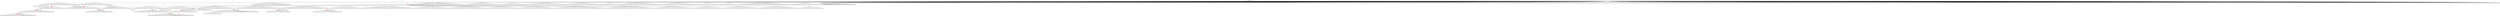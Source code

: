 digraph g {
	"58" -> "59";
	"59" [label="43"];
	"51" -> "52";
	"52" [color=indianred1, style=filled, label="2"];
	"50" -> "51";
	"51" [label="35"];
	"49" -> "50";
	"50" [color=indianred1, style=filled, label="10"];
	"48" -> "49";
	"49" [label="2"];
	"47" -> "48";
	"48" [color=indianred1, style=filled, label="9"];
	"46" -> "47";
	"47" [label="10"];
	"44" -> "45";
	"45" [color=indianred1, style=filled, label="12"];
	"43" -> "44";
	"44" [label="46"];
	"37" -> "38";
	"38" [color=indianred1, style=filled, label="50"];
	"36" -> "37";
	"37" [label="11"];
	"31" -> "32";
	"32" [label="14"];
	"29" -> "30";
	"30" [color=indianred1, style=filled, label="26"];
	"28" -> "29";
	"29" [label="44"];
	"23" -> "24";
	"24" [color=indianred1, style=filled, label="33"];
	"22" -> "23";
	"23" [label="19"];
	"21" -> "22";
	"22" [color=indianred1, style=filled, label="48"];
	"20" -> "21";
	"21" [label="33"];
	"20" -> "25";
	"25" [label="5"];
	"17" -> "18";
	"18" [label="39"];
	"16" -> "17";
	"17" [color=indianred1, style=filled, label="16"];
	"15" -> "16";
	"16" [label="7"];
	"9" -> "10";
	"10" [color=indianred1, style=filled, label="13"];
	"8" -> "9";
	"9" [label="20"];
	"5" -> "6";
	"6" [color=indianred1, style=filled, label="41"];
	"4" -> "5";
	"5" [label="8"];
	"3" -> "4";
	"4" [label="41"];
	"3" -> "7";
	"7" [label="18"];
	"3" -> "8";
	"8" [label="13"];
	"3" -> "11";
	"11" [label="36"];
	"3" -> "12";
	"12" [label="6"];
	"3" -> "13";
	"13" [label="28"];
	"3" -> "14";
	"14" [label="40"];
	"3" -> "15";
	"15" [label="16"];
	"3" -> "19";
	"19" [label="38"];
	"3" -> "20";
	"20" [label="48"];
	"3" -> "26";
	"26" [label="32"];
	"3" -> "27";
	"27" [label="49"];
	"3" -> "28";
	"28" [label="26"];
	"3" -> "31";
	"31" [label="4"];
	"3" -> "33";
	"33" [label="27"];
	"3" -> "34";
	"34" [label="47"];
	"3" -> "35";
	"35" [label="22"];
	"3" -> "36";
	"36" [label="50"];
	"3" -> "39";
	"39" [label="31"];
	"2" -> "3";
	"3" [color=indianred1, style=filled, label="3"];
	"0" -> "1";
	"1" [label="37"];
	"0" -> "2";
	"2" [label="3"];
	"0" -> "40";
	"40" [label="1"];
	"0" -> "41";
	"41" [label="15"];
	"0" -> "42";
	"42" [label="24"];
	"0" -> "43";
	"43" [label="12"];
	"0" -> "46";
	"46" [label="9"];
	"0" -> "53";
	"53" [label="34"];
	"0" -> "54";
	"54" [label="21"];
	"0" -> "55";
	"55" [label="42"];
	"0" -> "56";
	"56" [label="17"];
	"0" -> "57";
	"57" [label="45"];
	"0" -> "58";
	"58" [label="23"];
	"0" -> "60";
	"60" [label="30"];
	"0" -> "61";
	"61" [label="29"];
	"0" -> "62";
	"62" [label="25"];
	"0" [label="germline"];
	"0" -> "cell1";
	"cell1" [shape=box];
	"0" -> "cell2";
	"cell2" [shape=box];
	"20" -> "cell3";
	"cell3" [shape=box];
	"0" -> "cell4";
	"cell4" [shape=box];
	"11" -> "cell5";
	"cell5" [shape=box];
	"0" -> "cell6";
	"cell6" [shape=box];
	"58" -> "cell7";
	"cell7" [shape=box];
	"0" -> "cell8";
	"cell8" [shape=box];
	"0" -> "cell9";
	"cell9" [shape=box];
	"19" -> "cell10";
	"cell10" [shape=box];
	"1" -> "cell11";
	"cell11" [shape=box];
	"13" -> "cell12";
	"cell12" [shape=box];
	"24" -> "cell13";
	"cell13" [shape=box];
	"25" -> "cell14";
	"cell14" [shape=box];
	"0" -> "cell15";
	"cell15" [shape=box];
	"53" -> "cell16";
	"cell16" [shape=box];
	"38" -> "cell17";
	"cell17" [shape=box];
	"0" -> "cell18";
	"cell18" [shape=box];
	"27" -> "cell19";
	"cell19" [shape=box];
	"44" -> "cell20";
	"cell20" [shape=box];
	"0" -> "cell21";
	"cell21" [shape=box];
	"30" -> "cell22";
	"cell22" [shape=box];
	"0" -> "cell23";
	"cell23" [shape=box];
	"55" -> "cell24";
	"cell24" [shape=box];
	"0" -> "cell25";
	"cell25" [shape=box];
	"0" -> "cell26";
	"cell26" [shape=box];
	"0" -> "cell27";
	"cell27" [shape=box];
	"26" -> "cell28";
	"cell28" [shape=box];
	"0" -> "cell29";
	"cell29" [shape=box];
	"42" -> "cell30";
	"cell30" [shape=box];
	"14" -> "cell31";
	"cell31" [shape=box];
	"0" -> "cell32";
	"cell32" [shape=box];
	"12" -> "cell33";
	"cell33" [shape=box];
	"34" -> "cell34";
	"cell34" [shape=box];
	"0" -> "cell35";
	"cell35" [shape=box];
	"0" -> "cell36";
	"cell36" [shape=box];
	"0" -> "cell37";
	"cell37" [shape=box];
	"0" -> "cell38";
	"cell38" [shape=box];
	"0" -> "cell39";
	"cell39" [shape=box];
	"14" -> "cell40";
	"cell40" [shape=box];
	"4" -> "cell41";
	"cell41" [shape=box];
	"0" -> "cell42";
	"cell42" [shape=box];
	"0" -> "cell43";
	"cell43" [shape=box];
	"0" -> "cell44";
	"cell44" [shape=box];
	"0" -> "cell45";
	"cell45" [shape=box];
	"27" -> "cell46";
	"cell46" [shape=box];
	"0" -> "cell47";
	"cell47" [shape=box];
	"0" -> "cell48";
	"cell48" [shape=box];
	"0" -> "cell49";
	"cell49" [shape=box];
	"0" -> "cell50";
	"cell50" [shape=box];
	"0" -> "cell51";
	"cell51" [shape=box];
	"18" -> "cell52";
	"cell52" [shape=box];
	"28" -> "cell53";
	"cell53" [shape=box];
	"4" -> "cell54";
	"cell54" [shape=box];
	"57" -> "cell55";
	"cell55" [shape=box];
	"62" -> "cell56";
	"cell56" [shape=box];
	"0" -> "cell57";
	"cell57" [shape=box];
	"4" -> "cell58";
	"cell58" [shape=box];
	"0" -> "cell59";
	"cell59" [shape=box];
	"0" -> "cell60";
	"cell60" [shape=box];
	"6" -> "cell61";
	"cell61" [shape=box];
	"0" -> "cell62";
	"cell62" [shape=box];
	"0" -> "cell63";
	"cell63" [shape=box];
	"0" -> "cell64";
	"cell64" [shape=box];
	"43" -> "cell65";
	"cell65" [shape=box];
	"0" -> "cell66";
	"cell66" [shape=box];
	"46" -> "cell67";
	"cell67" [shape=box];
	"0" -> "cell68";
	"cell68" [shape=box];
	"0" -> "cell69";
	"cell69" [shape=box];
	"0" -> "cell70";
	"cell70" [shape=box];
	"0" -> "cell71";
	"cell71" [shape=box];
	"0" -> "cell72";
	"cell72" [shape=box];
	"0" -> "cell73";
	"cell73" [shape=box];
	"0" -> "cell74";
	"cell74" [shape=box];
	"17" -> "cell75";
	"cell75" [shape=box];
	"57" -> "cell76";
	"cell76" [shape=box];
	"12" -> "cell77";
	"cell77" [shape=box];
	"13" -> "cell78";
	"cell78" [shape=box];
	"26" -> "cell79";
	"cell79" [shape=box];
	"0" -> "cell80";
	"cell80" [shape=box];
	"0" -> "cell81";
	"cell81" [shape=box];
	"0" -> "cell82";
	"cell82" [shape=box];
	"0" -> "cell83";
	"cell83" [shape=box];
	"0" -> "cell84";
	"cell84" [shape=box];
	"0" -> "cell85";
	"cell85" [shape=box];
	"0" -> "cell86";
	"cell86" [shape=box];
	"60" -> "cell87";
	"cell87" [shape=box];
	"0" -> "cell88";
	"cell88" [shape=box];
	"0" -> "cell89";
	"cell89" [shape=box];
	"15" -> "cell90";
	"cell90" [shape=box];
	"60" -> "cell91";
	"cell91" [shape=box];
	"0" -> "cell92";
	"cell92" [shape=box];
	"6" -> "cell93";
	"cell93" [shape=box];
	"11" -> "cell94";
	"cell94" [shape=box];
	"54" -> "cell95";
	"cell95" [shape=box];
	"0" -> "cell96";
	"cell96" [shape=box];
	"0" -> "cell97";
	"cell97" [shape=box];
	"7" -> "cell98";
	"cell98" [shape=box];
	"0" -> "cell99";
	"cell99" [shape=box];
	"28" -> "cell100";
	"cell100" [shape=box];
	"0" -> "cell101";
	"cell101" [shape=box];
	"0" -> "cell102";
	"cell102" [shape=box];
	"46" -> "cell103";
	"cell103" [shape=box];
	"19" -> "cell104";
	"cell104" [shape=box];
	"0" -> "cell105";
	"cell105" [shape=box];
	"60" -> "cell106";
	"cell106" [shape=box];
	"58" -> "cell107";
	"cell107" [shape=box];
	"0" -> "cell108";
	"cell108" [shape=box];
	"59" -> "cell109";
	"cell109" [shape=box];
	"0" -> "cell110";
	"cell110" [shape=box];
	"0" -> "cell111";
	"cell111" [shape=box];
	"10" -> "cell112";
	"cell112" [shape=box];
	"0" -> "cell113";
	"cell113" [shape=box];
	"0" -> "cell114";
	"cell114" [shape=box];
	"33" -> "cell115";
	"cell115" [shape=box];
	"0" -> "cell116";
	"cell116" [shape=box];
	"0" -> "cell117";
	"cell117" [shape=box];
	"31" -> "cell118";
	"cell118" [shape=box];
	"0" -> "cell119";
	"cell119" [shape=box];
	"32" -> "cell120";
	"cell120" [shape=box];
	"0" -> "cell121";
	"cell121" [shape=box];
	"0" -> "cell122";
	"cell122" [shape=box];
	"0" -> "cell123";
	"cell123" [shape=box];
	"57" -> "cell124";
	"cell124" [shape=box];
	"36" -> "cell125";
	"cell125" [shape=box];
	"4" -> "cell126";
	"cell126" [shape=box];
	"52" -> "cell127";
	"cell127" [shape=box];
	"17" -> "cell128";
	"cell128" [shape=box];
	"49" -> "cell129";
	"cell129" [shape=box];
	"5" -> "cell130";
	"cell130" [shape=box];
	"0" -> "cell131";
	"cell131" [shape=box];
	"0" -> "cell132";
	"cell132" [shape=box];
	"0" -> "cell133";
	"cell133" [shape=box];
	"50" -> "cell134";
	"cell134" [shape=box];
	"0" -> "cell135";
	"cell135" [shape=box];
	"0" -> "cell136";
	"cell136" [shape=box];
	"12" -> "cell137";
	"cell137" [shape=box];
	"0" -> "cell138";
	"cell138" [shape=box];
	"0" -> "cell139";
	"cell139" [shape=box];
	"7" -> "cell140";
	"cell140" [shape=box];
	"54" -> "cell141";
	"cell141" [shape=box];
	"19" -> "cell142";
	"cell142" [shape=box];
	"0" -> "cell143";
	"cell143" [shape=box];
	"0" -> "cell144";
	"cell144" [shape=box];
	"26" -> "cell145";
	"cell145" [shape=box];
	"0" -> "cell146";
	"cell146" [shape=box];
	"60" -> "cell147";
	"cell147" [shape=box];
	"34" -> "cell148";
	"cell148" [shape=box];
	"45" -> "cell149";
	"cell149" [shape=box];
	"0" -> "cell150";
	"cell150" [shape=box];
	"0" -> "cell151";
	"cell151" [shape=box];
	"29" -> "cell152";
	"cell152" [shape=box];
	"27" -> "cell153";
	"cell153" [shape=box];
	"10" -> "cell154";
	"cell154" [shape=box];
	"0" -> "cell155";
	"cell155" [shape=box];
	"14" -> "cell156";
	"cell156" [shape=box];
	"0" -> "cell157";
	"cell157" [shape=box];
	"33" -> "cell158";
	"cell158" [shape=box];
	"0" -> "cell159";
	"cell159" [shape=box];
	"17" -> "cell160";
	"cell160" [shape=box];
	"0" -> "cell161";
	"cell161" [shape=box];
	"0" -> "cell162";
	"cell162" [shape=box];
	"0" -> "cell163";
	"cell163" [shape=box];
	"41" -> "cell164";
	"cell164" [shape=box];
	"0" -> "cell165";
	"cell165" [shape=box];
	"7" -> "cell166";
	"cell166" [shape=box];
	"7" -> "cell167";
	"cell167" [shape=box];
	"10" -> "cell168";
	"cell168" [shape=box];
	"20" -> "cell169";
	"cell169" [shape=box];
	"15" -> "cell170";
	"cell170" [shape=box];
	"7" -> "cell171";
	"cell171" [shape=box];
	"0" -> "cell172";
	"cell172" [shape=box];
	"0" -> "cell173";
	"cell173" [shape=box];
	"30" -> "cell174";
	"cell174" [shape=box];
	"0" -> "cell175";
	"cell175" [shape=box];
	"30" -> "cell176";
	"cell176" [shape=box];
	"1" -> "cell177";
	"cell177" [shape=box];
	"0" -> "cell178";
	"cell178" [shape=box];
	"0" -> "cell179";
	"cell179" [shape=box];
	"28" -> "cell180";
	"cell180" [shape=box];
	"47" -> "cell181";
	"cell181" [shape=box];
	"0" -> "cell182";
	"cell182" [shape=box];
	"52" -> "cell183";
	"cell183" [shape=box];
	"34" -> "cell184";
	"cell184" [shape=box];
	"0" -> "cell185";
	"cell185" [shape=box];
	"4" -> "cell186";
	"cell186" [shape=box];
	"20" -> "cell187";
	"cell187" [shape=box];
	"7" -> "cell188";
	"cell188" [shape=box];
	"0" -> "cell189";
	"cell189" [shape=box];
	"62" -> "cell190";
	"cell190" [shape=box];
	"54" -> "cell191";
	"cell191" [shape=box];
	"15" -> "cell192";
	"cell192" [shape=box];
	"42" -> "cell193";
	"cell193" [shape=box];
	"0" -> "cell194";
	"cell194" [shape=box];
	"0" -> "cell195";
	"cell195" [shape=box];
	"0" -> "cell196";
	"cell196" [shape=box];
	"0" -> "cell197";
	"cell197" [shape=box];
	"0" -> "cell198";
	"cell198" [shape=box];
	"26" -> "cell199";
	"cell199" [shape=box];
	"39" -> "cell200";
	"cell200" [shape=box];
	"15" -> "cell201";
	"cell201" [shape=box];
	"0" -> "cell202";
	"cell202" [shape=box];
	"0" -> "cell203";
	"cell203" [shape=box];
	"57" -> "cell204";
	"cell204" [shape=box];
	"11" -> "cell205";
	"cell205" [shape=box];
	"50" -> "cell206";
	"cell206" [shape=box];
	"0" -> "cell207";
	"cell207" [shape=box];
	"0" -> "cell208";
	"cell208" [shape=box];
	"56" -> "cell209";
	"cell209" [shape=box];
	"24" -> "cell210";
	"cell210" [shape=box];
	"1" -> "cell211";
	"cell211" [shape=box];
	"0" -> "cell212";
	"cell212" [shape=box];
	"0" -> "cell213";
	"cell213" [shape=box];
	"8" -> "cell214";
	"cell214" [shape=box];
	"34" -> "cell215";
	"cell215" [shape=box];
	"0" -> "cell216";
	"cell216" [shape=box];
	"0" -> "cell217";
	"cell217" [shape=box];
	"57" -> "cell218";
	"cell218" [shape=box];
	"12" -> "cell219";
	"cell219" [shape=box];
	"0" -> "cell220";
	"cell220" [shape=box];
	"0" -> "cell221";
	"cell221" [shape=box];
	"6" -> "cell222";
	"cell222" [shape=box];
	"2" -> "cell223";
	"cell223" [shape=box];
	"26" -> "cell224";
	"cell224" [shape=box];
	"0" -> "cell225";
	"cell225" [shape=box];
	"0" -> "cell226";
	"cell226" [shape=box];
	"52" -> "cell227";
	"cell227" [shape=box];
	"0" -> "cell228";
	"cell228" [shape=box];
	"13" -> "cell229";
	"cell229" [shape=box];
	"0" -> "cell230";
	"cell230" [shape=box];
	"24" -> "cell231";
	"cell231" [shape=box];
	"33" -> "cell232";
	"cell232" [shape=box];
	"33" -> "cell233";
	"cell233" [shape=box];
	"62" -> "cell234";
	"cell234" [shape=box];
	"58" -> "cell235";
	"cell235" [shape=box];
	"2" -> "cell236";
	"cell236" [shape=box];
	"0" -> "cell237";
	"cell237" [shape=box];
	"0" -> "cell238";
	"cell238" [shape=box];
	"0" -> "cell239";
	"cell239" [shape=box];
	"0" -> "cell240";
	"cell240" [shape=box];
	"0" -> "cell241";
	"cell241" [shape=box];
	"42" -> "cell242";
	"cell242" [shape=box];
	"29" -> "cell243";
	"cell243" [shape=box];
	"56" -> "cell244";
	"cell244" [shape=box];
	"0" -> "cell245";
	"cell245" [shape=box];
	"0" -> "cell246";
	"cell246" [shape=box];
	"53" -> "cell247";
	"cell247" [shape=box];
	"0" -> "cell248";
	"cell248" [shape=box];
	"12" -> "cell249";
	"cell249" [shape=box];
	"0" -> "cell250";
	"cell250" [shape=box];
	"0" -> "cell251";
	"cell251" [shape=box];
	"39" -> "cell252";
	"cell252" [shape=box];
	"59" -> "cell253";
	"cell253" [shape=box];
	"54" -> "cell254";
	"cell254" [shape=box];
	"30" -> "cell255";
	"cell255" [shape=box];
	"38" -> "cell256";
	"cell256" [shape=box];
	"0" -> "cell257";
	"cell257" [shape=box];
	"43" -> "cell258";
	"cell258" [shape=box];
	"12" -> "cell259";
	"cell259" [shape=box];
	"0" -> "cell260";
	"cell260" [shape=box];
	"57" -> "cell261";
	"cell261" [shape=box];
	"0" -> "cell262";
	"cell262" [shape=box];
	"0" -> "cell263";
	"cell263" [shape=box];
	"48" -> "cell264";
	"cell264" [shape=box];
	"43" -> "cell265";
	"cell265" [shape=box];
	"0" -> "cell266";
	"cell266" [shape=box];
	"54" -> "cell267";
	"cell267" [shape=box];
	"0" -> "cell268";
	"cell268" [shape=box];
	"62" -> "cell269";
	"cell269" [shape=box];
	"0" -> "cell270";
	"cell270" [shape=box];
	"0" -> "cell271";
	"cell271" [shape=box];
	"0" -> "cell272";
	"cell272" [shape=box];
	"12" -> "cell273";
	"cell273" [shape=box];
	"2" -> "cell274";
	"cell274" [shape=box];
	"0" -> "cell275";
	"cell275" [shape=box];
	"0" -> "cell276";
	"cell276" [shape=box];
	"48" -> "cell277";
	"cell277" [shape=box];
	"0" -> "cell278";
	"cell278" [shape=box];
	"30" -> "cell279";
	"cell279" [shape=box];
	"25" -> "cell280";
	"cell280" [shape=box];
	"0" -> "cell281";
	"cell281" [shape=box];
	"0" -> "cell282";
	"cell282" [shape=box];
	"10" -> "cell283";
	"cell283" [shape=box];
	"0" -> "cell284";
	"cell284" [shape=box];
	"10" -> "cell285";
	"cell285" [shape=box];
	"55" -> "cell286";
	"cell286" [shape=box];
	"25" -> "cell287";
	"cell287" [shape=box];
	"0" -> "cell288";
	"cell288" [shape=box];
	"0" -> "cell289";
	"cell289" [shape=box];
	"0" -> "cell290";
	"cell290" [shape=box];
	"0" -> "cell291";
	"cell291" [shape=box];
	"10" -> "cell292";
	"cell292" [shape=box];
	"0" -> "cell293";
	"cell293" [shape=box];
	"24" -> "cell294";
	"cell294" [shape=box];
	"0" -> "cell295";
	"cell295" [shape=box];
	"33" -> "cell296";
	"cell296" [shape=box];
	"41" -> "cell297";
	"cell297" [shape=box];
	"0" -> "cell298";
	"cell298" [shape=box];
	"7" -> "cell299";
	"cell299" [shape=box];
	"0" -> "cell300";
	"cell300" [shape=box];
	"0" -> "cell301";
	"cell301" [shape=box];
	"0" -> "cell302";
	"cell302" [shape=box];
	"0" -> "cell303";
	"cell303" [shape=box];
	"0" -> "cell304";
	"cell304" [shape=box];
	"35" -> "cell305";
	"cell305" [shape=box];
	"0" -> "cell306";
	"cell306" [shape=box];
	"0" -> "cell307";
	"cell307" [shape=box];
	"0" -> "cell308";
	"cell308" [shape=box];
	"39" -> "cell309";
	"cell309" [shape=box];
	"0" -> "cell310";
	"cell310" [shape=box];
	"8" -> "cell311";
	"cell311" [shape=box];
	"0" -> "cell312";
	"cell312" [shape=box];
	"0" -> "cell313";
	"cell313" [shape=box];
	"12" -> "cell314";
	"cell314" [shape=box];
	"0" -> "cell315";
	"cell315" [shape=box];
	"0" -> "cell316";
	"cell316" [shape=box];
	"0" -> "cell317";
	"cell317" [shape=box];
	"0" -> "cell318";
	"cell318" [shape=box];
	"0" -> "cell319";
	"cell319" [shape=box];
	"35" -> "cell320";
	"cell320" [shape=box];
	"42" -> "cell321";
	"cell321" [shape=box];
	"13" -> "cell322";
	"cell322" [shape=box];
	"27" -> "cell323";
	"cell323" [shape=box];
	"0" -> "cell324";
	"cell324" [shape=box];
	"0" -> "cell325";
	"cell325" [shape=box];
	"35" -> "cell326";
	"cell326" [shape=box];
	"41" -> "cell327";
	"cell327" [shape=box];
	"60" -> "cell328";
	"cell328" [shape=box];
	"0" -> "cell329";
	"cell329" [shape=box];
	"0" -> "cell330";
	"cell330" [shape=box];
	"25" -> "cell331";
	"cell331" [shape=box];
	"4" -> "cell332";
	"cell332" [shape=box];
	"0" -> "cell333";
	"cell333" [shape=box];
	"61" -> "cell334";
	"cell334" [shape=box];
	"0" -> "cell335";
	"cell335" [shape=box];
	"1" -> "cell336";
	"cell336" [shape=box];
	"0" -> "cell337";
	"cell337" [shape=box];
	"17" -> "cell338";
	"cell338" [shape=box];
	"0" -> "cell339";
	"cell339" [shape=box];
	"0" -> "cell340";
	"cell340" [shape=box];
	"0" -> "cell341";
	"cell341" [shape=box];
	"0" -> "cell342";
	"cell342" [shape=box];
	"0" -> "cell343";
	"cell343" [shape=box];
	"14" -> "cell344";
	"cell344" [shape=box];
	"0" -> "cell345";
	"cell345" [shape=box];
	"0" -> "cell346";
	"cell346" [shape=box];
	"0" -> "cell347";
	"cell347" [shape=box];
	"16" -> "cell348";
	"cell348" [shape=box];
	"0" -> "cell349";
	"cell349" [shape=box];
	"4" -> "cell350";
	"cell350" [shape=box];
	"0" -> "cell351";
	"cell351" [shape=box];
	"0" -> "cell352";
	"cell352" [shape=box];
	"35" -> "cell353";
	"cell353" [shape=box];
	"0" -> "cell354";
	"cell354" [shape=box];
	"39" -> "cell355";
	"cell355" [shape=box];
	"0" -> "cell356";
	"cell356" [shape=box];
	"0" -> "cell357";
	"cell357" [shape=box];
	"48" -> "cell358";
	"cell358" [shape=box];
	"0" -> "cell359";
	"cell359" [shape=box];
	"0" -> "cell360";
	"cell360" [shape=box];
	"58" -> "cell361";
	"cell361" [shape=box];
	"22" -> "cell362";
	"cell362" [shape=box];
	"0" -> "cell363";
	"cell363" [shape=box];
	"2" -> "cell364";
	"cell364" [shape=box];
	"14" -> "cell365";
	"cell365" [shape=box];
	"36" -> "cell366";
	"cell366" [shape=box];
	"0" -> "cell367";
	"cell367" [shape=box];
	"59" -> "cell368";
	"cell368" [shape=box];
	"61" -> "cell369";
	"cell369" [shape=box];
	"0" -> "cell370";
	"cell370" [shape=box];
	"0" -> "cell371";
	"cell371" [shape=box];
	"45" -> "cell372";
	"cell372" [shape=box];
	"0" -> "cell373";
	"cell373" [shape=box];
	"0" -> "cell374";
	"cell374" [shape=box];
	"60" -> "cell375";
	"cell375" [shape=box];
	"0" -> "cell376";
	"cell376" [shape=box];
	"46" -> "cell377";
	"cell377" [shape=box];
	"0" -> "cell378";
	"cell378" [shape=box];
	"0" -> "cell379";
	"cell379" [shape=box];
	"19" -> "cell380";
	"cell380" [shape=box];
	"53" -> "cell381";
	"cell381" [shape=box];
	"0" -> "cell382";
	"cell382" [shape=box];
	"0" -> "cell383";
	"cell383" [shape=box];
	"0" -> "cell384";
	"cell384" [shape=box];
	"0" -> "cell385";
	"cell385" [shape=box];
	"0" -> "cell386";
	"cell386" [shape=box];
	"7" -> "cell387";
	"cell387" [shape=box];
	"46" -> "cell388";
	"cell388" [shape=box];
	"0" -> "cell389";
	"cell389" [shape=box];
	"4" -> "cell390";
	"cell390" [shape=box];
	"0" -> "cell391";
	"cell391" [shape=box];
	"17" -> "cell392";
	"cell392" [shape=box];
	"0" -> "cell393";
	"cell393" [shape=box];
	"14" -> "cell394";
	"cell394" [shape=box];
	"0" -> "cell395";
	"cell395" [shape=box];
	"43" -> "cell396";
	"cell396" [shape=box];
	"0" -> "cell397";
	"cell397" [shape=box];
	"0" -> "cell398";
	"cell398" [shape=box];
	"0" -> "cell399";
	"cell399" [shape=box];
	"43" -> "cell400";
	"cell400" [shape=box];
	"0" -> "cell401";
	"cell401" [shape=box];
	"15" -> "cell402";
	"cell402" [shape=box];
	"0" -> "cell403";
	"cell403" [shape=box];
	"8" -> "cell404";
	"cell404" [shape=box];
	"60" -> "cell405";
	"cell405" [shape=box];
	"55" -> "cell406";
	"cell406" [shape=box];
	"30" -> "cell407";
	"cell407" [shape=box];
	"0" -> "cell408";
	"cell408" [shape=box];
	"0" -> "cell409";
	"cell409" [shape=box];
	"6" -> "cell410";
	"cell410" [shape=box];
	"6" -> "cell411";
	"cell411" [shape=box];
	"0" -> "cell412";
	"cell412" [shape=box];
	"35" -> "cell413";
	"cell413" [shape=box];
	"0" -> "cell414";
	"cell414" [shape=box];
	"56" -> "cell415";
	"cell415" [shape=box];
	"0" -> "cell416";
	"cell416" [shape=box];
	"50" -> "cell417";
	"cell417" [shape=box];
	"19" -> "cell418";
	"cell418" [shape=box];
	"11" -> "cell419";
	"cell419" [shape=box];
	"0" -> "cell420";
	"cell420" [shape=box];
	"8" -> "cell421";
	"cell421" [shape=box];
	"0" -> "cell422";
	"cell422" [shape=box];
	"36" -> "cell423";
	"cell423" [shape=box];
	"0" -> "cell424";
	"cell424" [shape=box];
	"39" -> "cell425";
	"cell425" [shape=box];
	"60" -> "cell426";
	"cell426" [shape=box];
	"12" -> "cell427";
	"cell427" [shape=box];
	"19" -> "cell428";
	"cell428" [shape=box];
	"36" -> "cell429";
	"cell429" [shape=box];
	"0" -> "cell430";
	"cell430" [shape=box];
	"0" -> "cell431";
	"cell431" [shape=box];
	"7" -> "cell432";
	"cell432" [shape=box];
	"0" -> "cell433";
	"cell433" [shape=box];
	"7" -> "cell434";
	"cell434" [shape=box];
	"62" -> "cell435";
	"cell435" [shape=box];
	"10" -> "cell436";
	"cell436" [shape=box];
	"0" -> "cell437";
	"cell437" [shape=box];
	"38" -> "cell438";
	"cell438" [shape=box];
	"0" -> "cell439";
	"cell439" [shape=box];
	"2" -> "cell440";
	"cell440" [shape=box];
	"62" -> "cell441";
	"cell441" [shape=box];
	"27" -> "cell442";
	"cell442" [shape=box];
	"14" -> "cell443";
	"cell443" [shape=box];
	"0" -> "cell444";
	"cell444" [shape=box];
	"10" -> "cell445";
	"cell445" [shape=box];
	"24" -> "cell446";
	"cell446" [shape=box];
	"0" -> "cell447";
	"cell447" [shape=box];
	"17" -> "cell448";
	"cell448" [shape=box];
	"4" -> "cell449";
	"cell449" [shape=box];
	"0" -> "cell450";
	"cell450" [shape=box];
	"14" -> "cell451";
	"cell451" [shape=box];
	"41" -> "cell452";
	"cell452" [shape=box];
	"0" -> "cell453";
	"cell453" [shape=box];
	"0" -> "cell454";
	"cell454" [shape=box];
	"50" -> "cell455";
	"cell455" [shape=box];
	"14" -> "cell456";
	"cell456" [shape=box];
	"0" -> "cell457";
	"cell457" [shape=box];
	"0" -> "cell458";
	"cell458" [shape=box];
	"11" -> "cell459";
	"cell459" [shape=box];
	"33" -> "cell460";
	"cell460" [shape=box];
	"22" -> "cell461";
	"cell461" [shape=box];
	"0" -> "cell462";
	"cell462" [shape=box];
	"0" -> "cell463";
	"cell463" [shape=box];
	"17" -> "cell464";
	"cell464" [shape=box];
	"0" -> "cell465";
	"cell465" [shape=box];
	"0" -> "cell466";
	"cell466" [shape=box];
	"0" -> "cell467";
	"cell467" [shape=box];
	"0" -> "cell468";
	"cell468" [shape=box];
	"0" -> "cell469";
	"cell469" [shape=box];
	"4" -> "cell470";
	"cell470" [shape=box];
	"0" -> "cell471";
	"cell471" [shape=box];
	"0" -> "cell472";
	"cell472" [shape=box];
	"0" -> "cell473";
	"cell473" [shape=box];
	"43" -> "cell474";
	"cell474" [shape=box];
	"0" -> "cell475";
	"cell475" [shape=box];
	"0" -> "cell476";
	"cell476" [shape=box];
	"0" -> "cell477";
	"cell477" [shape=box];
	"39" -> "cell478";
	"cell478" [shape=box];
	"0" -> "cell479";
	"cell479" [shape=box];
	"0" -> "cell480";
	"cell480" [shape=box];
	"0" -> "cell481";
	"cell481" [shape=box];
	"17" -> "cell482";
	"cell482" [shape=box];
	"0" -> "cell483";
	"cell483" [shape=box];
	"17" -> "cell484";
	"cell484" [shape=box];
	"47" -> "cell485";
	"cell485" [shape=box];
	"0" -> "cell486";
	"cell486" [shape=box];
	"62" -> "cell487";
	"cell487" [shape=box];
	"0" -> "cell488";
	"cell488" [shape=box];
	"0" -> "cell489";
	"cell489" [shape=box];
	"0" -> "cell490";
	"cell490" [shape=box];
	"26" -> "cell491";
	"cell491" [shape=box];
	"44" -> "cell492";
	"cell492" [shape=box];
	"0" -> "cell493";
	"cell493" [shape=box];
	"18" -> "cell494";
	"cell494" [shape=box];
	"0" -> "cell495";
	"cell495" [shape=box];
	"51" -> "cell496";
	"cell496" [shape=box];
	"29" -> "cell497";
	"cell497" [shape=box];
	"0" -> "cell498";
	"cell498" [shape=box];
	"50" -> "cell499";
	"cell499" [shape=box];
	"59" -> "cell500";
	"cell500" [shape=box];
	"59" -> "cell501";
	"cell501" [shape=box];
	"13" -> "cell502";
	"cell502" [shape=box];
	"0" -> "cell503";
	"cell503" [shape=box];
	"8" -> "cell504";
	"cell504" [shape=box];
	"50" -> "cell505";
	"cell505" [shape=box];
	"0" -> "cell506";
	"cell506" [shape=box];
	"0" -> "cell507";
	"cell507" [shape=box];
	"38" -> "cell508";
	"cell508" [shape=box];
	"61" -> "cell509";
	"cell509" [shape=box];
	"28" -> "cell510";
	"cell510" [shape=box];
	"26" -> "cell511";
	"cell511" [shape=box];
	"62" -> "cell512";
	"cell512" [shape=box];
	"0" -> "cell513";
	"cell513" [shape=box];
	"0" -> "cell514";
	"cell514" [shape=box];
	"8" -> "cell515";
	"cell515" [shape=box];
	"0" -> "cell516";
	"cell516" [shape=box];
	"41" -> "cell517";
	"cell517" [shape=box];
	"15" -> "cell518";
	"cell518" [shape=box];
	"0" -> "cell519";
	"cell519" [shape=box];
	"0" -> "cell520";
	"cell520" [shape=box];
	"0" -> "cell521";
	"cell521" [shape=box];
	"0" -> "cell522";
	"cell522" [shape=box];
	"0" -> "cell523";
	"cell523" [shape=box];
	"0" -> "cell524";
	"cell524" [shape=box];
	"50" -> "cell525";
	"cell525" [shape=box];
	"0" -> "cell526";
	"cell526" [shape=box];
	"36" -> "cell527";
	"cell527" [shape=box];
	"55" -> "cell528";
	"cell528" [shape=box];
	"42" -> "cell529";
	"cell529" [shape=box];
	"51" -> "cell530";
	"cell530" [shape=box];
	"45" -> "cell531";
	"cell531" [shape=box];
	"26" -> "cell532";
	"cell532" [shape=box];
	"0" -> "cell533";
	"cell533" [shape=box];
	"41" -> "cell534";
	"cell534" [shape=box];
	"53" -> "cell535";
	"cell535" [shape=box];
	"0" -> "cell536";
	"cell536" [shape=box];
	"0" -> "cell537";
	"cell537" [shape=box];
	"0" -> "cell538";
	"cell538" [shape=box];
	"38" -> "cell539";
	"cell539" [shape=box];
	"0" -> "cell540";
	"cell540" [shape=box];
	"0" -> "cell541";
	"cell541" [shape=box];
	"0" -> "cell542";
	"cell542" [shape=box];
	"6" -> "cell543";
	"cell543" [shape=box];
	"54" -> "cell544";
	"cell544" [shape=box];
	"0" -> "cell545";
	"cell545" [shape=box];
	"56" -> "cell546";
	"cell546" [shape=box];
	"40" -> "cell547";
	"cell547" [shape=box];
	"4" -> "cell548";
	"cell548" [shape=box];
	"0" -> "cell549";
	"cell549" [shape=box];
	"41" -> "cell550";
	"cell550" [shape=box];
	"0" -> "cell551";
	"cell551" [shape=box];
	"2" -> "cell552";
	"cell552" [shape=box];
	"0" -> "cell553";
	"cell553" [shape=box];
	"54" -> "cell554";
	"cell554" [shape=box];
	"0" -> "cell555";
	"cell555" [shape=box];
	"0" -> "cell556";
	"cell556" [shape=box];
	"41" -> "cell557";
	"cell557" [shape=box];
	"8" -> "cell558";
	"cell558" [shape=box];
	"30" -> "cell559";
	"cell559" [shape=box];
	"39" -> "cell560";
	"cell560" [shape=box];
	"53" -> "cell561";
	"cell561" [shape=box];
	"58" -> "cell562";
	"cell562" [shape=box];
	"0" -> "cell563";
	"cell563" [shape=box];
	"40" -> "cell564";
	"cell564" [shape=box];
	"0" -> "cell565";
	"cell565" [shape=box];
	"0" -> "cell566";
	"cell566" [shape=box];
	"0" -> "cell567";
	"cell567" [shape=box];
	"7" -> "cell568";
	"cell568" [shape=box];
	"0" -> "cell569";
	"cell569" [shape=box];
	"27" -> "cell570";
	"cell570" [shape=box];
	"0" -> "cell571";
	"cell571" [shape=box];
	"0" -> "cell572";
	"cell572" [shape=box];
	"52" -> "cell573";
	"cell573" [shape=box];
	"24" -> "cell574";
	"cell574" [shape=box];
	"0" -> "cell575";
	"cell575" [shape=box];
	"0" -> "cell576";
	"cell576" [shape=box];
	"61" -> "cell577";
	"cell577" [shape=box];
	"43" -> "cell578";
	"cell578" [shape=box];
	"0" -> "cell579";
	"cell579" [shape=box];
	"34" -> "cell580";
	"cell580" [shape=box];
	"23" -> "cell581";
	"cell581" [shape=box];
	"62" -> "cell582";
	"cell582" [shape=box];
	"0" -> "cell583";
	"cell583" [shape=box];
	"30" -> "cell584";
	"cell584" [shape=box];
	"55" -> "cell585";
	"cell585" [shape=box];
	"31" -> "cell586";
	"cell586" [shape=box];
	"35" -> "cell587";
	"cell587" [shape=box];
	"0" -> "cell588";
	"cell588" [shape=box];
	"25" -> "cell589";
	"cell589" [shape=box];
	"0" -> "cell590";
	"cell590" [shape=box];
	"35" -> "cell591";
	"cell591" [shape=box];
	"38" -> "cell592";
	"cell592" [shape=box];
	"0" -> "cell593";
	"cell593" [shape=box];
	"0" -> "cell594";
	"cell594" [shape=box];
	"0" -> "cell595";
	"cell595" [shape=box];
	"30" -> "cell596";
	"cell596" [shape=box];
	"28" -> "cell597";
	"cell597" [shape=box];
	"0" -> "cell598";
	"cell598" [shape=box];
	"46" -> "cell599";
	"cell599" [shape=box];
	"0" -> "cell600";
	"cell600" [shape=box];
	"6" -> "cell601";
	"cell601" [shape=box];
	"1" -> "cell602";
	"cell602" [shape=box];
	"13" -> "cell603";
	"cell603" [shape=box];
	"0" -> "cell604";
	"cell604" [shape=box];
	"0" -> "cell605";
	"cell605" [shape=box];
	"8" -> "cell606";
	"cell606" [shape=box];
	"0" -> "cell607";
	"cell607" [shape=box];
	"0" -> "cell608";
	"cell608" [shape=box];
	"0" -> "cell609";
	"cell609" [shape=box];
	"0" -> "cell610";
	"cell610" [shape=box];
	"0" -> "cell611";
	"cell611" [shape=box];
	"19" -> "cell612";
	"cell612" [shape=box];
	"0" -> "cell613";
	"cell613" [shape=box];
	"60" -> "cell614";
	"cell614" [shape=box];
	"4" -> "cell615";
	"cell615" [shape=box];
	"31" -> "cell616";
	"cell616" [shape=box];
	"0" -> "cell617";
	"cell617" [shape=box];
	"0" -> "cell618";
	"cell618" [shape=box];
	"0" -> "cell619";
	"cell619" [shape=box];
	"15" -> "cell620";
	"cell620" [shape=box];
	"60" -> "cell621";
	"cell621" [shape=box];
	"41" -> "cell622";
	"cell622" [shape=box];
	"0" -> "cell623";
	"cell623" [shape=box];
	"35" -> "cell624";
	"cell624" [shape=box];
	"18" -> "cell625";
	"cell625" [shape=box];
	"0" -> "cell626";
	"cell626" [shape=box];
	"20" -> "cell627";
	"cell627" [shape=box];
	"21" -> "cell628";
	"cell628" [shape=box];
	"42" -> "cell629";
	"cell629" [shape=box];
	"24" -> "cell630";
	"cell630" [shape=box];
	"60" -> "cell631";
	"cell631" [shape=box];
	"52" -> "cell632";
	"cell632" [shape=box];
	"61" -> "cell633";
	"cell633" [shape=box];
	"0" -> "cell634";
	"cell634" [shape=box];
	"7" -> "cell635";
	"cell635" [shape=box];
	"13" -> "cell636";
	"cell636" [shape=box];
	"12" -> "cell637";
	"cell637" [shape=box];
	"0" -> "cell638";
	"cell638" [shape=box];
	"52" -> "cell639";
	"cell639" [shape=box];
	"26" -> "cell640";
	"cell640" [shape=box];
	"0" -> "cell641";
	"cell641" [shape=box];
	"0" -> "cell642";
	"cell642" [shape=box];
	"0" -> "cell643";
	"cell643" [shape=box];
	"39" -> "cell644";
	"cell644" [shape=box];
	"35" -> "cell645";
	"cell645" [shape=box];
	"15" -> "cell646";
	"cell646" [shape=box];
	"0" -> "cell647";
	"cell647" [shape=box];
	"0" -> "cell648";
	"cell648" [shape=box];
	"13" -> "cell649";
	"cell649" [shape=box];
	"17" -> "cell650";
	"cell650" [shape=box];
	"55" -> "cell651";
	"cell651" [shape=box];
	"14" -> "cell652";
	"cell652" [shape=box];
	"60" -> "cell653";
	"cell653" [shape=box];
	"50" -> "cell654";
	"cell654" [shape=box];
	"0" -> "cell655";
	"cell655" [shape=box];
	"34" -> "cell656";
	"cell656" [shape=box];
	"45" -> "cell657";
	"cell657" [shape=box];
	"0" -> "cell658";
	"cell658" [shape=box];
	"2" -> "cell659";
	"cell659" [shape=box];
	"0" -> "cell660";
	"cell660" [shape=box];
	"19" -> "cell661";
	"cell661" [shape=box];
	"0" -> "cell662";
	"cell662" [shape=box];
	"0" -> "cell663";
	"cell663" [shape=box];
	"48" -> "cell664";
	"cell664" [shape=box];
	"19" -> "cell665";
	"cell665" [shape=box];
	"58" -> "cell666";
	"cell666" [shape=box];
	"0" -> "cell667";
	"cell667" [shape=box];
	"27" -> "cell668";
	"cell668" [shape=box];
	"8" -> "cell669";
	"cell669" [shape=box];
	"0" -> "cell670";
	"cell670" [shape=box];
	"0" -> "cell671";
	"cell671" [shape=box];
	"0" -> "cell672";
	"cell672" [shape=box];
	"34" -> "cell673";
	"cell673" [shape=box];
	"22" -> "cell674";
	"cell674" [shape=box];
	"0" -> "cell675";
	"cell675" [shape=box];
	"0" -> "cell676";
	"cell676" [shape=box];
	"0" -> "cell677";
	"cell677" [shape=box];
	"11" -> "cell678";
	"cell678" [shape=box];
	"24" -> "cell679";
	"cell679" [shape=box];
	"61" -> "cell680";
	"cell680" [shape=box];
	"24" -> "cell681";
	"cell681" [shape=box];
	"17" -> "cell682";
	"cell682" [shape=box];
	"0" -> "cell683";
	"cell683" [shape=box];
	"43" -> "cell684";
	"cell684" [shape=box];
	"24" -> "cell685";
	"cell685" [shape=box];
	"46" -> "cell686";
	"cell686" [shape=box];
	"52" -> "cell687";
	"cell687" [shape=box];
	"35" -> "cell688";
	"cell688" [shape=box];
	"30" -> "cell689";
	"cell689" [shape=box];
	"0" -> "cell690";
	"cell690" [shape=box];
	"0" -> "cell691";
	"cell691" [shape=box];
	"0" -> "cell692";
	"cell692" [shape=box];
	"0" -> "cell693";
	"cell693" [shape=box];
	"0" -> "cell694";
	"cell694" [shape=box];
	"0" -> "cell695";
	"cell695" [shape=box];
	"0" -> "cell696";
	"cell696" [shape=box];
	"2" -> "cell697";
	"cell697" [shape=box];
	"35" -> "cell698";
	"cell698" [shape=box];
	"0" -> "cell699";
	"cell699" [shape=box];
	"55" -> "cell700";
	"cell700" [shape=box];
	"0" -> "cell701";
	"cell701" [shape=box];
	"0" -> "cell702";
	"cell702" [shape=box];
	"48" -> "cell703";
	"cell703" [shape=box];
	"18" -> "cell704";
	"cell704" [shape=box];
	"54" -> "cell705";
	"cell705" [shape=box];
	"17" -> "cell706";
	"cell706" [shape=box];
	"0" -> "cell707";
	"cell707" [shape=box];
	"38" -> "cell708";
	"cell708" [shape=box];
	"45" -> "cell709";
	"cell709" [shape=box];
	"0" -> "cell710";
	"cell710" [shape=box];
	"0" -> "cell711";
	"cell711" [shape=box];
	"11" -> "cell712";
	"cell712" [shape=box];
	"0" -> "cell713";
	"cell713" [shape=box];
	"40" -> "cell714";
	"cell714" [shape=box];
	"0" -> "cell715";
	"cell715" [shape=box];
	"0" -> "cell716";
	"cell716" [shape=box];
	"44" -> "cell717";
	"cell717" [shape=box];
	"0" -> "cell718";
	"cell718" [shape=box];
	"55" -> "cell719";
	"cell719" [shape=box];
	"0" -> "cell720";
	"cell720" [shape=box];
	"0" -> "cell721";
	"cell721" [shape=box];
	"50" -> "cell722";
	"cell722" [shape=box];
	"13" -> "cell723";
	"cell723" [shape=box];
	"8" -> "cell724";
	"cell724" [shape=box];
	"45" -> "cell725";
	"cell725" [shape=box];
	"11" -> "cell726";
	"cell726" [shape=box];
	"8" -> "cell727";
	"cell727" [shape=box];
	"0" -> "cell728";
	"cell728" [shape=box];
	"0" -> "cell729";
	"cell729" [shape=box];
	"7" -> "cell730";
	"cell730" [shape=box];
	"0" -> "cell731";
	"cell731" [shape=box];
	"0" -> "cell732";
	"cell732" [shape=box];
	"0" -> "cell733";
	"cell733" [shape=box];
	"0" -> "cell734";
	"cell734" [shape=box];
	"0" -> "cell735";
	"cell735" [shape=box];
	"0" -> "cell736";
	"cell736" [shape=box];
	"0" -> "cell737";
	"cell737" [shape=box];
	"22" -> "cell738";
	"cell738" [shape=box];
	"0" -> "cell739";
	"cell739" [shape=box];
	"59" -> "cell740";
	"cell740" [shape=box];
	"0" -> "cell741";
	"cell741" [shape=box];
	"0" -> "cell742";
	"cell742" [shape=box];
	"19" -> "cell743";
	"cell743" [shape=box];
	"0" -> "cell744";
	"cell744" [shape=box];
	"0" -> "cell745";
	"cell745" [shape=box];
	"0" -> "cell746";
	"cell746" [shape=box];
	"14" -> "cell747";
	"cell747" [shape=box];
	"20" -> "cell748";
	"cell748" [shape=box];
	"8" -> "cell749";
	"cell749" [shape=box];
	"0" -> "cell750";
	"cell750" [shape=box];
	"0" -> "cell751";
	"cell751" [shape=box];
	"0" -> "cell752";
	"cell752" [shape=box];
	"1" -> "cell753";
	"cell753" [shape=box];
	"35" -> "cell754";
	"cell754" [shape=box];
	"0" -> "cell755";
	"cell755" [shape=box];
	"15" -> "cell756";
	"cell756" [shape=box];
	"24" -> "cell757";
	"cell757" [shape=box];
	"0" -> "cell758";
	"cell758" [shape=box];
	"0" -> "cell759";
	"cell759" [shape=box];
	"13" -> "cell760";
	"cell760" [shape=box];
	"0" -> "cell761";
	"cell761" [shape=box];
	"7" -> "cell762";
	"cell762" [shape=box];
	"18" -> "cell763";
	"cell763" [shape=box];
	"22" -> "cell764";
	"cell764" [shape=box];
	"35" -> "cell765";
	"cell765" [shape=box];
	"31" -> "cell766";
	"cell766" [shape=box];
	"0" -> "cell767";
	"cell767" [shape=box];
	"26" -> "cell768";
	"cell768" [shape=box];
	"0" -> "cell769";
	"cell769" [shape=box];
	"19" -> "cell770";
	"cell770" [shape=box];
	"30" -> "cell771";
	"cell771" [shape=box];
	"8" -> "cell772";
	"cell772" [shape=box];
	"50" -> "cell773";
	"cell773" [shape=box];
	"6" -> "cell774";
	"cell774" [shape=box];
	"0" -> "cell775";
	"cell775" [shape=box];
	"55" -> "cell776";
	"cell776" [shape=box];
	"0" -> "cell777";
	"cell777" [shape=box];
	"0" -> "cell778";
	"cell778" [shape=box];
	"1" -> "cell779";
	"cell779" [shape=box];
	"50" -> "cell780";
	"cell780" [shape=box];
	"43" -> "cell781";
	"cell781" [shape=box];
	"48" -> "cell782";
	"cell782" [shape=box];
	"0" -> "cell783";
	"cell783" [shape=box];
	"0" -> "cell784";
	"cell784" [shape=box];
	"31" -> "cell785";
	"cell785" [shape=box];
	"0" -> "cell786";
	"cell786" [shape=box];
	"13" -> "cell787";
	"cell787" [shape=box];
	"0" -> "cell788";
	"cell788" [shape=box];
	"0" -> "cell789";
	"cell789" [shape=box];
	"21" -> "cell790";
	"cell790" [shape=box];
	"21" -> "cell791";
	"cell791" [shape=box];
	"15" -> "cell792";
	"cell792" [shape=box];
	"0" -> "cell793";
	"cell793" [shape=box];
	"20" -> "cell794";
	"cell794" [shape=box];
	"2" -> "cell795";
	"cell795" [shape=box];
	"26" -> "cell796";
	"cell796" [shape=box];
	"2" -> "cell797";
	"cell797" [shape=box];
	"0" -> "cell798";
	"cell798" [shape=box];
	"34" -> "cell799";
	"cell799" [shape=box];
	"0" -> "cell800";
	"cell800" [shape=box];
	"9" -> "cell801";
	"cell801" [shape=box];
	"0" -> "cell802";
	"cell802" [shape=box];
	"33" -> "cell803";
	"cell803" [shape=box];
	"0" -> "cell804";
	"cell804" [shape=box];
	"0" -> "cell805";
	"cell805" [shape=box];
	"2" -> "cell806";
	"cell806" [shape=box];
	"0" -> "cell807";
	"cell807" [shape=box];
	"9" -> "cell808";
	"cell808" [shape=box];
	"12" -> "cell809";
	"cell809" [shape=box];
	"0" -> "cell810";
	"cell810" [shape=box];
	"0" -> "cell811";
	"cell811" [shape=box];
	"0" -> "cell812";
	"cell812" [shape=box];
	"9" -> "cell813";
	"cell813" [shape=box];
	"2" -> "cell814";
	"cell814" [shape=box];
	"42" -> "cell815";
	"cell815" [shape=box];
	"0" -> "cell816";
	"cell816" [shape=box];
	"0" -> "cell817";
	"cell817" [shape=box];
	"36" -> "cell818";
	"cell818" [shape=box];
	"0" -> "cell819";
	"cell819" [shape=box];
	"34" -> "cell820";
	"cell820" [shape=box];
	"7" -> "cell821";
	"cell821" [shape=box];
	"0" -> "cell822";
	"cell822" [shape=box];
	"46" -> "cell823";
	"cell823" [shape=box];
	"0" -> "cell824";
	"cell824" [shape=box];
	"27" -> "cell825";
	"cell825" [shape=box];
	"0" -> "cell826";
	"cell826" [shape=box];
	"27" -> "cell827";
	"cell827" [shape=box];
	"0" -> "cell828";
	"cell828" [shape=box];
	"0" -> "cell829";
	"cell829" [shape=box];
	"56" -> "cell830";
	"cell830" [shape=box];
	"0" -> "cell831";
	"cell831" [shape=box];
	"0" -> "cell832";
	"cell832" [shape=box];
	"0" -> "cell833";
	"cell833" [shape=box];
	"0" -> "cell834";
	"cell834" [shape=box];
	"0" -> "cell835";
	"cell835" [shape=box];
	"0" -> "cell836";
	"cell836" [shape=box];
	"30" -> "cell837";
	"cell837" [shape=box];
	"0" -> "cell838";
	"cell838" [shape=box];
	"0" -> "cell839";
	"cell839" [shape=box];
	"0" -> "cell840";
	"cell840" [shape=box];
	"0" -> "cell841";
	"cell841" [shape=box];
	"8" -> "cell842";
	"cell842" [shape=box];
	"50" -> "cell843";
	"cell843" [shape=box];
	"0" -> "cell844";
	"cell844" [shape=box];
	"0" -> "cell845";
	"cell845" [shape=box];
	"0" -> "cell846";
	"cell846" [shape=box];
	"0" -> "cell847";
	"cell847" [shape=box];
	"48" -> "cell848";
	"cell848" [shape=box];
	"0" -> "cell849";
	"cell849" [shape=box];
	"0" -> "cell850";
	"cell850" [shape=box];
	"0" -> "cell851";
	"cell851" [shape=box];
	"40" -> "cell852";
	"cell852" [shape=box];
	"40" -> "cell853";
	"cell853" [shape=box];
	"6" -> "cell854";
	"cell854" [shape=box];
	"58" -> "cell855";
	"cell855" [shape=box];
	"33" -> "cell856";
	"cell856" [shape=box];
	"17" -> "cell857";
	"cell857" [shape=box];
	"0" -> "cell858";
	"cell858" [shape=box];
	"0" -> "cell859";
	"cell859" [shape=box];
	"0" -> "cell860";
	"cell860" [shape=box];
	"14" -> "cell861";
	"cell861" [shape=box];
	"0" -> "cell862";
	"cell862" [shape=box];
	"0" -> "cell863";
	"cell863" [shape=box];
	"8" -> "cell864";
	"cell864" [shape=box];
	"19" -> "cell865";
	"cell865" [shape=box];
	"0" -> "cell866";
	"cell866" [shape=box];
	"36" -> "cell867";
	"cell867" [shape=box];
	"0" -> "cell868";
	"cell868" [shape=box];
	"43" -> "cell869";
	"cell869" [shape=box];
	"31" -> "cell870";
	"cell870" [shape=box];
	"12" -> "cell871";
	"cell871" [shape=box];
	"10" -> "cell872";
	"cell872" [shape=box];
	"0" -> "cell873";
	"cell873" [shape=box];
	"16" -> "cell874";
	"cell874" [shape=box];
	"0" -> "cell875";
	"cell875" [shape=box];
	"0" -> "cell876";
	"cell876" [shape=box];
	"34" -> "cell877";
	"cell877" [shape=box];
	"43" -> "cell878";
	"cell878" [shape=box];
	"2" -> "cell879";
	"cell879" [shape=box];
	"27" -> "cell880";
	"cell880" [shape=box];
	"54" -> "cell881";
	"cell881" [shape=box];
	"14" -> "cell882";
	"cell882" [shape=box];
	"19" -> "cell883";
	"cell883" [shape=box];
	"40" -> "cell884";
	"cell884" [shape=box];
	"0" -> "cell885";
	"cell885" [shape=box];
	"24" -> "cell886";
	"cell886" [shape=box];
	"0" -> "cell887";
	"cell887" [shape=box];
	"21" -> "cell888";
	"cell888" [shape=box];
	"50" -> "cell889";
	"cell889" [shape=box];
	"54" -> "cell890";
	"cell890" [shape=box];
	"46" -> "cell891";
	"cell891" [shape=box];
	"0" -> "cell892";
	"cell892" [shape=box];
	"38" -> "cell893";
	"cell893" [shape=box];
	"33" -> "cell894";
	"cell894" [shape=box];
	"7" -> "cell895";
	"cell895" [shape=box];
	"61" -> "cell896";
	"cell896" [shape=box];
	"0" -> "cell897";
	"cell897" [shape=box];
	"0" -> "cell898";
	"cell898" [shape=box];
	"0" -> "cell899";
	"cell899" [shape=box];
	"0" -> "cell900";
	"cell900" [shape=box];
	"0" -> "cell901";
	"cell901" [shape=box];
	"15" -> "cell902";
	"cell902" [shape=box];
	"0" -> "cell903";
	"cell903" [shape=box];
	"60" -> "cell904";
	"cell904" [shape=box];
	"41" -> "cell905";
	"cell905" [shape=box];
	"0" -> "cell906";
	"cell906" [shape=box];
	"52" -> "cell907";
	"cell907" [shape=box];
	"21" -> "cell908";
	"cell908" [shape=box];
	"60" -> "cell909";
	"cell909" [shape=box];
	"50" -> "cell910";
	"cell910" [shape=box];
	"60" -> "cell911";
	"cell911" [shape=box];
	"62" -> "cell912";
	"cell912" [shape=box];
	"0" -> "cell913";
	"cell913" [shape=box];
	"26" -> "cell914";
	"cell914" [shape=box];
	"0" -> "cell915";
	"cell915" [shape=box];
	"52" -> "cell916";
	"cell916" [shape=box];
	"0" -> "cell917";
	"cell917" [shape=box];
	"0" -> "cell918";
	"cell918" [shape=box];
	"60" -> "cell919";
	"cell919" [shape=box];
	"33" -> "cell920";
	"cell920" [shape=box];
	"0" -> "cell921";
	"cell921" [shape=box];
	"0" -> "cell922";
	"cell922" [shape=box];
	"0" -> "cell923";
	"cell923" [shape=box];
	"1" -> "cell924";
	"cell924" [shape=box];
	"0" -> "cell925";
	"cell925" [shape=box];
	"1" -> "cell926";
	"cell926" [shape=box];
	"20" -> "cell927";
	"cell927" [shape=box];
	"0" -> "cell928";
	"cell928" [shape=box];
	"33" -> "cell929";
	"cell929" [shape=box];
	"0" -> "cell930";
	"cell930" [shape=box];
	"0" -> "cell931";
	"cell931" [shape=box];
	"0" -> "cell932";
	"cell932" [shape=box];
	"0" -> "cell933";
	"cell933" [shape=box];
	"22" -> "cell934";
	"cell934" [shape=box];
	"0" -> "cell935";
	"cell935" [shape=box];
	"0" -> "cell936";
	"cell936" [shape=box];
	"0" -> "cell937";
	"cell937" [shape=box];
	"0" -> "cell938";
	"cell938" [shape=box];
	"0" -> "cell939";
	"cell939" [shape=box];
	"38" -> "cell940";
	"cell940" [shape=box];
	"0" -> "cell941";
	"cell941" [shape=box];
	"54" -> "cell942";
	"cell942" [shape=box];
	"45" -> "cell943";
	"cell943" [shape=box];
	"0" -> "cell944";
	"cell944" [shape=box];
	"19" -> "cell945";
	"cell945" [shape=box];
	"52" -> "cell946";
	"cell946" [shape=box];
	"0" -> "cell947";
	"cell947" [shape=box];
	"0" -> "cell948";
	"cell948" [shape=box];
	"10" -> "cell949";
	"cell949" [shape=box];
	"7" -> "cell950";
	"cell950" [shape=box];
	"62" -> "cell951";
	"cell951" [shape=box];
	"0" -> "cell952";
	"cell952" [shape=box];
	"0" -> "cell953";
	"cell953" [shape=box];
	"0" -> "cell954";
	"cell954" [shape=box];
	"39" -> "cell955";
	"cell955" [shape=box];
	"0" -> "cell956";
	"cell956" [shape=box];
	"40" -> "cell957";
	"cell957" [shape=box];
	"0" -> "cell958";
	"cell958" [shape=box];
	"36" -> "cell959";
	"cell959" [shape=box];
	"17" -> "cell960";
	"cell960" [shape=box];
	"28" -> "cell961";
	"cell961" [shape=box];
	"0" -> "cell962";
	"cell962" [shape=box];
	"20" -> "cell963";
	"cell963" [shape=box];
	"0" -> "cell964";
	"cell964" [shape=box];
	"60" -> "cell965";
	"cell965" [shape=box];
	"0" -> "cell966";
	"cell966" [shape=box];
	"36" -> "cell967";
	"cell967" [shape=box];
	"0" -> "cell968";
	"cell968" [shape=box];
	"52" -> "cell969";
	"cell969" [shape=box];
	"0" -> "cell970";
	"cell970" [shape=box];
	"61" -> "cell971";
	"cell971" [shape=box];
	"52" -> "cell972";
	"cell972" [shape=box];
	"2" -> "cell973";
	"cell973" [shape=box];
	"56" -> "cell974";
	"cell974" [shape=box];
	"0" -> "cell975";
	"cell975" [shape=box];
	"0" -> "cell976";
	"cell976" [shape=box];
	"2" -> "cell977";
	"cell977" [shape=box];
	"0" -> "cell978";
	"cell978" [shape=box];
	"0" -> "cell979";
	"cell979" [shape=box];
	"7" -> "cell980";
	"cell980" [shape=box];
	"57" -> "cell981";
	"cell981" [shape=box];
	"0" -> "cell982";
	"cell982" [shape=box];
	"0" -> "cell983";
	"cell983" [shape=box];
	"0" -> "cell984";
	"cell984" [shape=box];
	"0" -> "cell985";
	"cell985" [shape=box];
	"43" -> "cell986";
	"cell986" [shape=box];
	"58" -> "cell987";
	"cell987" [shape=box];
	"0" -> "cell988";
	"cell988" [shape=box];
	"0" -> "cell989";
	"cell989" [shape=box];
	"0" -> "cell990";
	"cell990" [shape=box];
	"0" -> "cell991";
	"cell991" [shape=box];
	"55" -> "cell992";
	"cell992" [shape=box];
	"0" -> "cell993";
	"cell993" [shape=box];
	"20" -> "cell994";
	"cell994" [shape=box];
	"0" -> "cell995";
	"cell995" [shape=box];
	"34" -> "cell996";
	"cell996" [shape=box];
	"12" -> "cell997";
	"cell997" [shape=box];
	"45" -> "cell998";
	"cell998" [shape=box];
	"0" -> "cell999";
	"cell999" [shape=box];
	"47" -> "cell1000";
	"cell1000" [shape=box];
	"42" -> "cell1001";
	"cell1001" [shape=box];
	"26" -> "cell1002";
	"cell1002" [shape=box];
	"15" -> "cell1003";
	"cell1003" [shape=box];
	"0" -> "cell1004";
	"cell1004" [shape=box];
	"0" -> "cell1005";
	"cell1005" [shape=box];
	"42" -> "cell1006";
	"cell1006" [shape=box];
	"31" -> "cell1007";
	"cell1007" [shape=box];
	"8" -> "cell1008";
	"cell1008" [shape=box];
	"0" -> "cell1009";
	"cell1009" [shape=box];
	"2" -> "cell1010";
	"cell1010" [shape=box];
	"59" -> "cell1011";
	"cell1011" [shape=box];
	"0" -> "cell1012";
	"cell1012" [shape=box];
	"0" -> "cell1013";
	"cell1013" [shape=box];
	"0" -> "cell1014";
	"cell1014" [shape=box];
	"42" -> "cell1015";
	"cell1015" [shape=box];
	"0" -> "cell1016";
	"cell1016" [shape=box];
	"41" -> "cell1017";
	"cell1017" [shape=box];
	"7" -> "cell1018";
	"cell1018" [shape=box];
	"22" -> "cell1019";
	"cell1019" [shape=box];
	"48" -> "cell1020";
	"cell1020" [shape=box];
	"35" -> "cell1021";
	"cell1021" [shape=box];
	"0" -> "cell1022";
	"cell1022" [shape=box];
	"34" -> "cell1023";
	"cell1023" [shape=box];
	"0" -> "cell1024";
	"cell1024" [shape=box];
	"31" -> "cell1025";
	"cell1025" [shape=box];
	"0" -> "cell1026";
	"cell1026" [shape=box];
	"41" -> "cell1027";
	"cell1027" [shape=box];
	"53" -> "cell1028";
	"cell1028" [shape=box];
	"0" -> "cell1029";
	"cell1029" [shape=box];
	"0" -> "cell1030";
	"cell1030" [shape=box];
	"0" -> "cell1031";
	"cell1031" [shape=box];
	"61" -> "cell1032";
	"cell1032" [shape=box];
	"0" -> "cell1033";
	"cell1033" [shape=box];
	"0" -> "cell1034";
	"cell1034" [shape=box];
	"1" -> "cell1035";
	"cell1035" [shape=box];
	"50" -> "cell1036";
	"cell1036" [shape=box];
	"39" -> "cell1037";
	"cell1037" [shape=box];
	"0" -> "cell1038";
	"cell1038" [shape=box];
	"0" -> "cell1039";
	"cell1039" [shape=box];
	"6" -> "cell1040";
	"cell1040" [shape=box];
	"0" -> "cell1041";
	"cell1041" [shape=box];
	"52" -> "cell1042";
	"cell1042" [shape=box];
	"0" -> "cell1043";
	"cell1043" [shape=box];
	"12" -> "cell1044";
	"cell1044" [shape=box];
	"0" -> "cell1045";
	"cell1045" [shape=box];
	"2" -> "cell1046";
	"cell1046" [shape=box];
	"25" -> "cell1047";
	"cell1047" [shape=box];
	"0" -> "cell1048";
	"cell1048" [shape=box];
	"38" -> "cell1049";
	"cell1049" [shape=box];
	"0" -> "cell1050";
	"cell1050" [shape=box];
	"0" -> "cell1051";
	"cell1051" [shape=box];
	"24" -> "cell1052";
	"cell1052" [shape=box];
	"0" -> "cell1053";
	"cell1053" [shape=box];
	"0" -> "cell1054";
	"cell1054" [shape=box];
	"0" -> "cell1055";
	"cell1055" [shape=box];
	"62" -> "cell1056";
	"cell1056" [shape=box];
	"0" -> "cell1057";
	"cell1057" [shape=box];
	"17" -> "cell1058";
	"cell1058" [shape=box];
	"46" -> "cell1059";
	"cell1059" [shape=box];
	"0" -> "cell1060";
	"cell1060" [shape=box];
	"45" -> "cell1061";
	"cell1061" [shape=box];
	"0" -> "cell1062";
	"cell1062" [shape=box];
	"52" -> "cell1063";
	"cell1063" [shape=box];
	"15" -> "cell1064";
	"cell1064" [shape=box];
	"0" -> "cell1065";
	"cell1065" [shape=box];
	"0" -> "cell1066";
	"cell1066" [shape=box];
	"0" -> "cell1067";
	"cell1067" [shape=box];
	"0" -> "cell1068";
	"cell1068" [shape=box];
	"0" -> "cell1069";
	"cell1069" [shape=box];
	"41" -> "cell1070";
	"cell1070" [shape=box];
	"0" -> "cell1071";
	"cell1071" [shape=box];
	"0" -> "cell1072";
	"cell1072" [shape=box];
	"0" -> "cell1073";
	"cell1073" [shape=box];
	"0" -> "cell1074";
	"cell1074" [shape=box];
	"62" -> "cell1075";
	"cell1075" [shape=box];
	"0" -> "cell1076";
	"cell1076" [shape=box];
	"0" -> "cell1077";
	"cell1077" [shape=box];
	"11" -> "cell1078";
	"cell1078" [shape=box];
	"0" -> "cell1079";
	"cell1079" [shape=box];
	"0" -> "cell1080";
	"cell1080" [shape=box];
	"22" -> "cell1081";
	"cell1081" [shape=box];
	"6" -> "cell1082";
	"cell1082" [shape=box];
	"31" -> "cell1083";
	"cell1083" [shape=box];
	"36" -> "cell1084";
	"cell1084" [shape=box];
	"55" -> "cell1085";
	"cell1085" [shape=box];
	"0" -> "cell1086";
	"cell1086" [shape=box];
	"20" -> "cell1087";
	"cell1087" [shape=box];
	"62" -> "cell1088";
	"cell1088" [shape=box];
	"20" -> "cell1089";
	"cell1089" [shape=box];
	"0" -> "cell1090";
	"cell1090" [shape=box];
	"29" -> "cell1091";
	"cell1091" [shape=box];
	"0" -> "cell1092";
	"cell1092" [shape=box];
	"0" -> "cell1093";
	"cell1093" [shape=box];
	"24" -> "cell1094";
	"cell1094" [shape=box];
	"36" -> "cell1095";
	"cell1095" [shape=box];
	"0" -> "cell1096";
	"cell1096" [shape=box];
	"54" -> "cell1097";
	"cell1097" [shape=box];
	"15" -> "cell1098";
	"cell1098" [shape=box];
	"0" -> "cell1099";
	"cell1099" [shape=box];
	"0" -> "cell1100";
	"cell1100" [shape=box];
	"40" -> "cell1101";
	"cell1101" [shape=box];
	"7" -> "cell1102";
	"cell1102" [shape=box];
	"27" -> "cell1103";
	"cell1103" [shape=box];
	"35" -> "cell1104";
	"cell1104" [shape=box];
	"0" -> "cell1105";
	"cell1105" [shape=box];
	"0" -> "cell1106";
	"cell1106" [shape=box];
	"41" -> "cell1107";
	"cell1107" [shape=box];
	"0" -> "cell1108";
	"cell1108" [shape=box];
	"26" -> "cell1109";
	"cell1109" [shape=box];
	"26" -> "cell1110";
	"cell1110" [shape=box];
	"0" -> "cell1111";
	"cell1111" [shape=box];
	"0" -> "cell1112";
	"cell1112" [shape=box];
	"35" -> "cell1113";
	"cell1113" [shape=box];
	"0" -> "cell1114";
	"cell1114" [shape=box];
	"0" -> "cell1115";
	"cell1115" [shape=box];
	"56" -> "cell1116";
	"cell1116" [shape=box];
	"61" -> "cell1117";
	"cell1117" [shape=box];
	"61" -> "cell1118";
	"cell1118" [shape=box];
	"17" -> "cell1119";
	"cell1119" [shape=box];
	"0" -> "cell1120";
	"cell1120" [shape=box];
	"0" -> "cell1121";
	"cell1121" [shape=box];
	"0" -> "cell1122";
	"cell1122" [shape=box];
	"0" -> "cell1123";
	"cell1123" [shape=box];
	"2" -> "cell1124";
	"cell1124" [shape=box];
	"48" -> "cell1125";
	"cell1125" [shape=box];
	"0" -> "cell1126";
	"cell1126" [shape=box];
	"2" -> "cell1127";
	"cell1127" [shape=box];
	"61" -> "cell1128";
	"cell1128" [shape=box];
	"0" -> "cell1129";
	"cell1129" [shape=box];
	"0" -> "cell1130";
	"cell1130" [shape=box];
	"11" -> "cell1131";
	"cell1131" [shape=box];
	"0" -> "cell1132";
	"cell1132" [shape=box];
	"45" -> "cell1133";
	"cell1133" [shape=box];
	"0" -> "cell1134";
	"cell1134" [shape=box];
	"5" -> "cell1135";
	"cell1135" [shape=box];
	"0" -> "cell1136";
	"cell1136" [shape=box];
	"0" -> "cell1137";
	"cell1137" [shape=box];
	"24" -> "cell1138";
	"cell1138" [shape=box];
	"0" -> "cell1139";
	"cell1139" [shape=box];
	"43" -> "cell1140";
	"cell1140" [shape=box];
	"0" -> "cell1141";
	"cell1141" [shape=box];
	"0" -> "cell1142";
	"cell1142" [shape=box];
	"5" -> "cell1143";
	"cell1143" [shape=box];
	"0" -> "cell1144";
	"cell1144" [shape=box];
	"0" -> "cell1145";
	"cell1145" [shape=box];
	"0" -> "cell1146";
	"cell1146" [shape=box];
	"0" -> "cell1147";
	"cell1147" [shape=box];
	"57" -> "cell1148";
	"cell1148" [shape=box];
	"1" -> "cell1149";
	"cell1149" [shape=box];
	"0" -> "cell1150";
	"cell1150" [shape=box];
	"0" -> "cell1151";
	"cell1151" [shape=box];
	"11" -> "cell1152";
	"cell1152" [shape=box];
	"22" -> "cell1153";
	"cell1153" [shape=box];
	"0" -> "cell1154";
	"cell1154" [shape=box];
	"0" -> "cell1155";
	"cell1155" [shape=box];
	"0" -> "cell1156";
	"cell1156" [shape=box];
	"0" -> "cell1157";
	"cell1157" [shape=box];
	"0" -> "cell1158";
	"cell1158" [shape=box];
	"0" -> "cell1159";
	"cell1159" [shape=box];
	"26" -> "cell1160";
	"cell1160" [shape=box];
	"0" -> "cell1161";
	"cell1161" [shape=box];
	"0" -> "cell1162";
	"cell1162" [shape=box];
	"0" -> "cell1163";
	"cell1163" [shape=box];
	"17" -> "cell1164";
	"cell1164" [shape=box];
	"0" -> "cell1165";
	"cell1165" [shape=box];
	"0" -> "cell1166";
	"cell1166" [shape=box];
	"6" -> "cell1167";
	"cell1167" [shape=box];
	"0" -> "cell1168";
	"cell1168" [shape=box];
	"45" -> "cell1169";
	"cell1169" [shape=box];
	"0" -> "cell1170";
	"cell1170" [shape=box];
	"0" -> "cell1171";
	"cell1171" [shape=box];
	"12" -> "cell1172";
	"cell1172" [shape=box];
	"24" -> "cell1173";
	"cell1173" [shape=box];
	"0" -> "cell1174";
	"cell1174" [shape=box];
	"60" -> "cell1175";
	"cell1175" [shape=box];
	"45" -> "cell1176";
	"cell1176" [shape=box];
	"42" -> "cell1177";
	"cell1177" [shape=box];
	"0" -> "cell1178";
	"cell1178" [shape=box];
	"0" -> "cell1179";
	"cell1179" [shape=box];
	"43" -> "cell1180";
	"cell1180" [shape=box];
	"0" -> "cell1181";
	"cell1181" [shape=box];
	"48" -> "cell1182";
	"cell1182" [shape=box];
	"28" -> "cell1183";
	"cell1183" [shape=box];
	"0" -> "cell1184";
	"cell1184" [shape=box];
	"0" -> "cell1185";
	"cell1185" [shape=box];
	"41" -> "cell1186";
	"cell1186" [shape=box];
	"0" -> "cell1187";
	"cell1187" [shape=box];
	"0" -> "cell1188";
	"cell1188" [shape=box];
	"20" -> "cell1189";
	"cell1189" [shape=box];
	"37" -> "cell1190";
	"cell1190" [shape=box];
	"0" -> "cell1191";
	"cell1191" [shape=box];
	"0" -> "cell1192";
	"cell1192" [shape=box];
	"0" -> "cell1193";
	"cell1193" [shape=box];
	"15" -> "cell1194";
	"cell1194" [shape=box];
	"0" -> "cell1195";
	"cell1195" [shape=box];
	"0" -> "cell1196";
	"cell1196" [shape=box];
	"34" -> "cell1197";
	"cell1197" [shape=box];
	"9" -> "cell1198";
	"cell1198" [shape=box];
	"36" -> "cell1199";
	"cell1199" [shape=box];
	"0" -> "cell1200";
	"cell1200" [shape=box];
	"0" -> "cell1201";
	"cell1201" [shape=box];
	"54" -> "cell1202";
	"cell1202" [shape=box];
	"11" -> "cell1203";
	"cell1203" [shape=box];
	"54" -> "cell1204";
	"cell1204" [shape=box];
	"7" -> "cell1205";
	"cell1205" [shape=box];
	"27" -> "cell1206";
	"cell1206" [shape=box];
	"36" -> "cell1207";
	"cell1207" [shape=box];
	"45" -> "cell1208";
	"cell1208" [shape=box];
	"44" -> "cell1209";
	"cell1209" [shape=box];
	"0" -> "cell1210";
	"cell1210" [shape=box];
	"4" -> "cell1211";
	"cell1211" [shape=box];
	"0" -> "cell1212";
	"cell1212" [shape=box];
	"33" -> "cell1213";
	"cell1213" [shape=box];
	"53" -> "cell1214";
	"cell1214" [shape=box];
	"20" -> "cell1215";
	"cell1215" [shape=box];
	"0" -> "cell1216";
	"cell1216" [shape=box];
	"0" -> "cell1217";
	"cell1217" [shape=box];
	"28" -> "cell1218";
	"cell1218" [shape=box];
	"0" -> "cell1219";
	"cell1219" [shape=box];
	"0" -> "cell1220";
	"cell1220" [shape=box];
	"13" -> "cell1221";
	"cell1221" [shape=box];
	"13" -> "cell1222";
	"cell1222" [shape=box];
	"0" -> "cell1223";
	"cell1223" [shape=box];
	"0" -> "cell1224";
	"cell1224" [shape=box];
	"40" -> "cell1225";
	"cell1225" [shape=box];
	"58" -> "cell1226";
	"cell1226" [shape=box];
	"0" -> "cell1227";
	"cell1227" [shape=box];
	"18" -> "cell1228";
	"cell1228" [shape=box];
	"55" -> "cell1229";
	"cell1229" [shape=box];
	"15" -> "cell1230";
	"cell1230" [shape=box];
	"0" -> "cell1231";
	"cell1231" [shape=box];
	"0" -> "cell1232";
	"cell1232" [shape=box];
	"0" -> "cell1233";
	"cell1233" [shape=box];
	"0" -> "cell1234";
	"cell1234" [shape=box];
	"0" -> "cell1235";
	"cell1235" [shape=box];
	"0" -> "cell1236";
	"cell1236" [shape=box];
	"1" -> "cell1237";
	"cell1237" [shape=box];
	"24" -> "cell1238";
	"cell1238" [shape=box];
	"62" -> "cell1239";
	"cell1239" [shape=box];
	"0" -> "cell1240";
	"cell1240" [shape=box];
	"7" -> "cell1241";
	"cell1241" [shape=box];
	"25" -> "cell1242";
	"cell1242" [shape=box];
	"41" -> "cell1243";
	"cell1243" [shape=box];
	"0" -> "cell1244";
	"cell1244" [shape=box];
	"0" -> "cell1245";
	"cell1245" [shape=box];
	"0" -> "cell1246";
	"cell1246" [shape=box];
	"0" -> "cell1247";
	"cell1247" [shape=box];
	"0" -> "cell1248";
	"cell1248" [shape=box];
	"0" -> "cell1249";
	"cell1249" [shape=box];
	"0" -> "cell1250";
	"cell1250" [shape=box];
	"19" -> "cell1251";
	"cell1251" [shape=box];
	"0" -> "cell1252";
	"cell1252" [shape=box];
	"0" -> "cell1253";
	"cell1253" [shape=box];
	"42" -> "cell1254";
	"cell1254" [shape=box];
	"2" -> "cell1255";
	"cell1255" [shape=box];
	"40" -> "cell1256";
	"cell1256" [shape=box];
	"0" -> "cell1257";
	"cell1257" [shape=box];
	"22" -> "cell1258";
	"cell1258" [shape=box];
	"26" -> "cell1259";
	"cell1259" [shape=box];
	"55" -> "cell1260";
	"cell1260" [shape=box];
	"0" -> "cell1261";
	"cell1261" [shape=box];
	"0" -> "cell1262";
	"cell1262" [shape=box];
	"58" -> "cell1263";
	"cell1263" [shape=box];
	"0" -> "cell1264";
	"cell1264" [shape=box];
	"54" -> "cell1265";
	"cell1265" [shape=box];
	"0" -> "cell1266";
	"cell1266" [shape=box];
	"30" -> "cell1267";
	"cell1267" [shape=box];
	"0" -> "cell1268";
	"cell1268" [shape=box];
	"0" -> "cell1269";
	"cell1269" [shape=box];
	"10" -> "cell1270";
	"cell1270" [shape=box];
	"0" -> "cell1271";
	"cell1271" [shape=box];
	"28" -> "cell1272";
	"cell1272" [shape=box];
	"14" -> "cell1273";
	"cell1273" [shape=box];
	"0" -> "cell1274";
	"cell1274" [shape=box];
	"43" -> "cell1275";
	"cell1275" [shape=box];
	"24" -> "cell1276";
	"cell1276" [shape=box];
	"54" -> "cell1277";
	"cell1277" [shape=box];
	"0" -> "cell1278";
	"cell1278" [shape=box];
	"0" -> "cell1279";
	"cell1279" [shape=box];
	"19" -> "cell1280";
	"cell1280" [shape=box];
	"61" -> "cell1281";
	"cell1281" [shape=box];
	"56" -> "cell1282";
	"cell1282" [shape=box];
	"0" -> "cell1283";
	"cell1283" [shape=box];
	"13" -> "cell1284";
	"cell1284" [shape=box];
	"18" -> "cell1285";
	"cell1285" [shape=box];
	"0" -> "cell1286";
	"cell1286" [shape=box];
	"0" -> "cell1287";
	"cell1287" [shape=box];
	"0" -> "cell1288";
	"cell1288" [shape=box];
	"19" -> "cell1289";
	"cell1289" [shape=box];
	"0" -> "cell1290";
	"cell1290" [shape=box];
	"0" -> "cell1291";
	"cell1291" [shape=box];
	"2" -> "cell1292";
	"cell1292" [shape=box];
	"2" -> "cell1293";
	"cell1293" [shape=box];
	"11" -> "cell1294";
	"cell1294" [shape=box];
	"0" -> "cell1295";
	"cell1295" [shape=box];
	"31" -> "cell1296";
	"cell1296" [shape=box];
	"7" -> "cell1297";
	"cell1297" [shape=box];
	"17" -> "cell1298";
	"cell1298" [shape=box];
	"46" -> "cell1299";
	"cell1299" [shape=box];
	"42" -> "cell1300";
	"cell1300" [shape=box];
	"11" -> "cell1301";
	"cell1301" [shape=box];
	"0" -> "cell1302";
	"cell1302" [shape=box];
	"18" -> "cell1303";
	"cell1303" [shape=box];
	"52" -> "cell1304";
	"cell1304" [shape=box];
	"47" -> "cell1305";
	"cell1305" [shape=box];
	"0" -> "cell1306";
	"cell1306" [shape=box];
	"20" -> "cell1307";
	"cell1307" [shape=box];
	"42" -> "cell1308";
	"cell1308" [shape=box];
	"1" -> "cell1309";
	"cell1309" [shape=box];
	"0" -> "cell1310";
	"cell1310" [shape=box];
	"0" -> "cell1311";
	"cell1311" [shape=box];
	"0" -> "cell1312";
	"cell1312" [shape=box];
	"0" -> "cell1313";
	"cell1313" [shape=box];
	"0" -> "cell1314";
	"cell1314" [shape=box];
	"0" -> "cell1315";
	"cell1315" [shape=box];
	"0" -> "cell1316";
	"cell1316" [shape=box];
	"0" -> "cell1317";
	"cell1317" [shape=box];
	"0" -> "cell1318";
	"cell1318" [shape=box];
	"15" -> "cell1319";
	"cell1319" [shape=box];
	"32" -> "cell1320";
	"cell1320" [shape=box];
	"1" -> "cell1321";
	"cell1321" [shape=box];
	"27" -> "cell1322";
	"cell1322" [shape=box];
	"0" -> "cell1323";
	"cell1323" [shape=box];
	"0" -> "cell1324";
	"cell1324" [shape=box];
	"0" -> "cell1325";
	"cell1325" [shape=box];
	"0" -> "cell1326";
	"cell1326" [shape=box];
	"0" -> "cell1327";
	"cell1327" [shape=box];
	"0" -> "cell1328";
	"cell1328" [shape=box];
	"14" -> "cell1329";
	"cell1329" [shape=box];
	"52" -> "cell1330";
	"cell1330" [shape=box];
	"0" -> "cell1331";
	"cell1331" [shape=box];
	"26" -> "cell1332";
	"cell1332" [shape=box];
	"0" -> "cell1333";
	"cell1333" [shape=box];
	"0" -> "cell1334";
	"cell1334" [shape=box];
	"60" -> "cell1335";
	"cell1335" [shape=box];
	"31" -> "cell1336";
	"cell1336" [shape=box];
	"0" -> "cell1337";
	"cell1337" [shape=box];
	"0" -> "cell1338";
	"cell1338" [shape=box];
	"0" -> "cell1339";
	"cell1339" [shape=box];
	"29" -> "cell1340";
	"cell1340" [shape=box];
	"0" -> "cell1341";
	"cell1341" [shape=box];
	"0" -> "cell1342";
	"cell1342" [shape=box];
	"0" -> "cell1343";
	"cell1343" [shape=box];
	"24" -> "cell1344";
	"cell1344" [shape=box];
	"0" -> "cell1345";
	"cell1345" [shape=box];
	"43" -> "cell1346";
	"cell1346" [shape=box];
	"2" -> "cell1347";
	"cell1347" [shape=box];
	"34" -> "cell1348";
	"cell1348" [shape=box];
	"17" -> "cell1349";
	"cell1349" [shape=box];
	"31" -> "cell1350";
	"cell1350" [shape=box];
	"0" -> "cell1351";
	"cell1351" [shape=box];
	"0" -> "cell1352";
	"cell1352" [shape=box];
	"0" -> "cell1353";
	"cell1353" [shape=box];
	"42" -> "cell1354";
	"cell1354" [shape=box];
	"0" -> "cell1355";
	"cell1355" [shape=box];
	"0" -> "cell1356";
	"cell1356" [shape=box];
	"0" -> "cell1357";
	"cell1357" [shape=box];
	"38" -> "cell1358";
	"cell1358" [shape=box];
	"22" -> "cell1359";
	"cell1359" [shape=box];
	"0" -> "cell1360";
	"cell1360" [shape=box];
	"60" -> "cell1361";
	"cell1361" [shape=box];
	"8" -> "cell1362";
	"cell1362" [shape=box];
	"0" -> "cell1363";
	"cell1363" [shape=box];
	"0" -> "cell1364";
	"cell1364" [shape=box];
	"19" -> "cell1365";
	"cell1365" [shape=box];
	"0" -> "cell1366";
	"cell1366" [shape=box];
	"0" -> "cell1367";
	"cell1367" [shape=box];
	"0" -> "cell1368";
	"cell1368" [shape=box];
	"55" -> "cell1369";
	"cell1369" [shape=box];
	"53" -> "cell1370";
	"cell1370" [shape=box];
	"0" -> "cell1371";
	"cell1371" [shape=box];
	"37" -> "cell1372";
	"cell1372" [shape=box];
	"43" -> "cell1373";
	"cell1373" [shape=box];
	"0" -> "cell1374";
	"cell1374" [shape=box];
	"58" -> "cell1375";
	"cell1375" [shape=box];
	"60" -> "cell1376";
	"cell1376" [shape=box];
	"20" -> "cell1377";
	"cell1377" [shape=box];
	"0" -> "cell1378";
	"cell1378" [shape=box];
	"28" -> "cell1379";
	"cell1379" [shape=box];
	"19" -> "cell1380";
	"cell1380" [shape=box];
	"56" -> "cell1381";
	"cell1381" [shape=box];
	"2" -> "cell1382";
	"cell1382" [shape=box];
	"34" -> "cell1383";
	"cell1383" [shape=box];
	"0" -> "cell1384";
	"cell1384" [shape=box];
	"0" -> "cell1385";
	"cell1385" [shape=box];
	"0" -> "cell1386";
	"cell1386" [shape=box];
	"0" -> "cell1387";
	"cell1387" [shape=box];
	"0" -> "cell1388";
	"cell1388" [shape=box];
	"0" -> "cell1389";
	"cell1389" [shape=box];
	"0" -> "cell1390";
	"cell1390" [shape=box];
	"31" -> "cell1391";
	"cell1391" [shape=box];
	"0" -> "cell1392";
	"cell1392" [shape=box];
	"45" -> "cell1393";
	"cell1393" [shape=box];
	"0" -> "cell1394";
	"cell1394" [shape=box];
	"8" -> "cell1395";
	"cell1395" [shape=box];
	"0" -> "cell1396";
	"cell1396" [shape=box];
	"0" -> "cell1397";
	"cell1397" [shape=box];
	"21" -> "cell1398";
	"cell1398" [shape=box];
	"48" -> "cell1399";
	"cell1399" [shape=box];
	"0" -> "cell1400";
	"cell1400" [shape=box];
	"34" -> "cell1401";
	"cell1401" [shape=box];
	"0" -> "cell1402";
	"cell1402" [shape=box];
	"14" -> "cell1403";
	"cell1403" [shape=box];
	"0" -> "cell1404";
	"cell1404" [shape=box];
	"0" -> "cell1405";
	"cell1405" [shape=box];
	"0" -> "cell1406";
	"cell1406" [shape=box];
	"0" -> "cell1407";
	"cell1407" [shape=box];
	"0" -> "cell1408";
	"cell1408" [shape=box];
	"15" -> "cell1409";
	"cell1409" [shape=box];
	"19" -> "cell1410";
	"cell1410" [shape=box];
	"27" -> "cell1411";
	"cell1411" [shape=box];
	"0" -> "cell1412";
	"cell1412" [shape=box];
	"0" -> "cell1413";
	"cell1413" [shape=box];
	"28" -> "cell1414";
	"cell1414" [shape=box];
	"0" -> "cell1415";
	"cell1415" [shape=box];
	"0" -> "cell1416";
	"cell1416" [shape=box];
	"0" -> "cell1417";
	"cell1417" [shape=box];
	"30" -> "cell1418";
	"cell1418" [shape=box];
	"46" -> "cell1419";
	"cell1419" [shape=box];
	"45" -> "cell1420";
	"cell1420" [shape=box];
	"15" -> "cell1421";
	"cell1421" [shape=box];
	"0" -> "cell1422";
	"cell1422" [shape=box];
	"0" -> "cell1423";
	"cell1423" [shape=box];
	"0" -> "cell1424";
	"cell1424" [shape=box];
	"56" -> "cell1425";
	"cell1425" [shape=box];
	"0" -> "cell1426";
	"cell1426" [shape=box];
	"55" -> "cell1427";
	"cell1427" [shape=box];
	"54" -> "cell1428";
	"cell1428" [shape=box];
	"0" -> "cell1429";
	"cell1429" [shape=box];
	"12" -> "cell1430";
	"cell1430" [shape=box];
	"20" -> "cell1431";
	"cell1431" [shape=box];
	"0" -> "cell1432";
	"cell1432" [shape=box];
	"41" -> "cell1433";
	"cell1433" [shape=box];
	"28" -> "cell1434";
	"cell1434" [shape=box];
	"8" -> "cell1435";
	"cell1435" [shape=box];
	"0" -> "cell1436";
	"cell1436" [shape=box];
	"46" -> "cell1437";
	"cell1437" [shape=box];
	"11" -> "cell1438";
	"cell1438" [shape=box];
	"27" -> "cell1439";
	"cell1439" [shape=box];
	"0" -> "cell1440";
	"cell1440" [shape=box];
	"19" -> "cell1441";
	"cell1441" [shape=box];
	"35" -> "cell1442";
	"cell1442" [shape=box];
	"60" -> "cell1443";
	"cell1443" [shape=box];
	"60" -> "cell1444";
	"cell1444" [shape=box];
	"0" -> "cell1445";
	"cell1445" [shape=box];
	"0" -> "cell1446";
	"cell1446" [shape=box];
	"4" -> "cell1447";
	"cell1447" [shape=box];
	"58" -> "cell1448";
	"cell1448" [shape=box];
	"30" -> "cell1449";
	"cell1449" [shape=box];
	"0" -> "cell1450";
	"cell1450" [shape=box];
	"27" -> "cell1451";
	"cell1451" [shape=box];
	"39" -> "cell1452";
	"cell1452" [shape=box];
	"0" -> "cell1453";
	"cell1453" [shape=box];
	"17" -> "cell1454";
	"cell1454" [shape=box];
	"6" -> "cell1455";
	"cell1455" [shape=box];
	"0" -> "cell1456";
	"cell1456" [shape=box];
	"58" -> "cell1457";
	"cell1457" [shape=box];
	"38" -> "cell1458";
	"cell1458" [shape=box];
	"54" -> "cell1459";
	"cell1459" [shape=box];
	"0" -> "cell1460";
	"cell1460" [shape=box];
	"46" -> "cell1461";
	"cell1461" [shape=box];
	"26" -> "cell1462";
	"cell1462" [shape=box];
	"58" -> "cell1463";
	"cell1463" [shape=box];
	"0" -> "cell1464";
	"cell1464" [shape=box];
	"12" -> "cell1465";
	"cell1465" [shape=box];
	"0" -> "cell1466";
	"cell1466" [shape=box];
	"0" -> "cell1467";
	"cell1467" [shape=box];
	"0" -> "cell1468";
	"cell1468" [shape=box];
	"46" -> "cell1469";
	"cell1469" [shape=box];
	"8" -> "cell1470";
	"cell1470" [shape=box];
	"49" -> "cell1471";
	"cell1471" [shape=box];
	"0" -> "cell1472";
	"cell1472" [shape=box];
	"26" -> "cell1473";
	"cell1473" [shape=box];
	"0" -> "cell1474";
	"cell1474" [shape=box];
	"0" -> "cell1475";
	"cell1475" [shape=box];
	"0" -> "cell1476";
	"cell1476" [shape=box];
	"0" -> "cell1477";
	"cell1477" [shape=box];
	"24" -> "cell1478";
	"cell1478" [shape=box];
	"0" -> "cell1479";
	"cell1479" [shape=box];
	"26" -> "cell1480";
	"cell1480" [shape=box];
	"0" -> "cell1481";
	"cell1481" [shape=box];
	"0" -> "cell1482";
	"cell1482" [shape=box];
	"62" -> "cell1483";
	"cell1483" [shape=box];
	"0" -> "cell1484";
	"cell1484" [shape=box];
	"40" -> "cell1485";
	"cell1485" [shape=box];
	"0" -> "cell1486";
	"cell1486" [shape=box];
	"0" -> "cell1487";
	"cell1487" [shape=box];
	"30" -> "cell1488";
	"cell1488" [shape=box];
	"0" -> "cell1489";
	"cell1489" [shape=box];
	"0" -> "cell1490";
	"cell1490" [shape=box];
	"58" -> "cell1491";
	"cell1491" [shape=box];
	"0" -> "cell1492";
	"cell1492" [shape=box];
	"0" -> "cell1493";
	"cell1493" [shape=box];
	"1" -> "cell1494";
	"cell1494" [shape=box];
	"19" -> "cell1495";
	"cell1495" [shape=box];
	"55" -> "cell1496";
	"cell1496" [shape=box];
	"0" -> "cell1497";
	"cell1497" [shape=box];
	"33" -> "cell1498";
	"cell1498" [shape=box];
	"0" -> "cell1499";
	"cell1499" [shape=box];
	"27" -> "cell1500";
	"cell1500" [shape=box];
	labelloc="t";
	label="Confidence score: -3012.617476";
}

